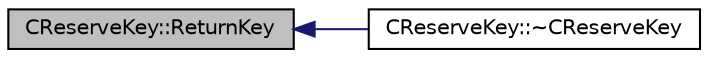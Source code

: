digraph "CReserveKey::ReturnKey"
{
  edge [fontname="Helvetica",fontsize="10",labelfontname="Helvetica",labelfontsize="10"];
  node [fontname="Helvetica",fontsize="10",shape=record];
  rankdir="LR";
  Node1269 [label="CReserveKey::ReturnKey",height=0.2,width=0.4,color="black", fillcolor="grey75", style="filled", fontcolor="black"];
  Node1269 -> Node1270 [dir="back",color="midnightblue",fontsize="10",style="solid",fontname="Helvetica"];
  Node1270 [label="CReserveKey::~CReserveKey",height=0.2,width=0.4,color="black", fillcolor="white", style="filled",URL="$class_c_reserve_key.html#a71dc4f86968df51ffa263371fdb93f3f"];
}
